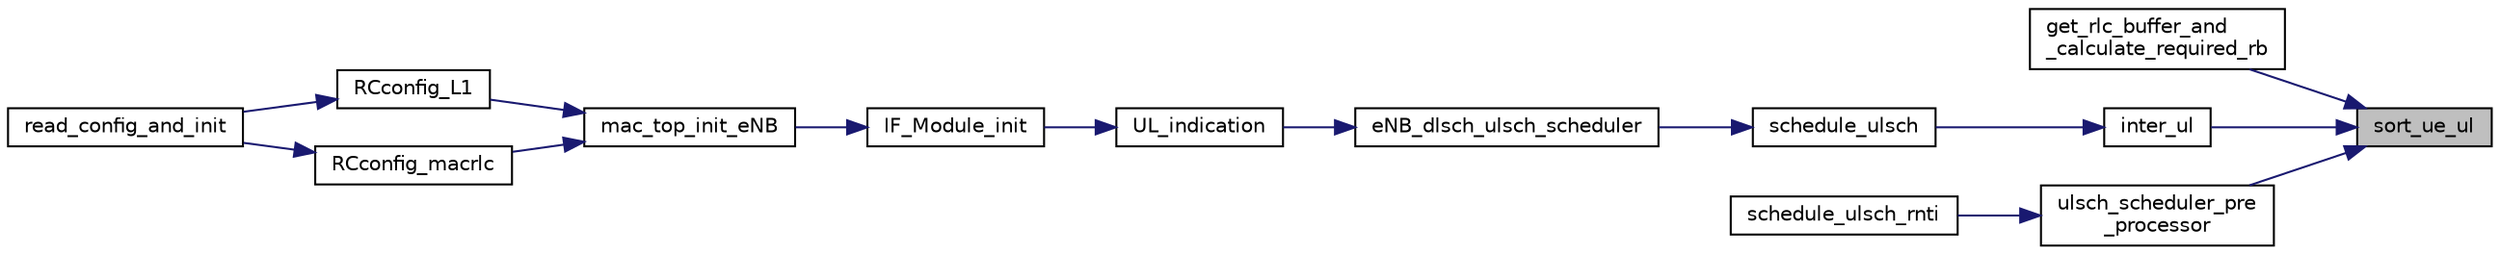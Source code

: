 digraph "sort_ue_ul"
{
 // LATEX_PDF_SIZE
  edge [fontname="Helvetica",fontsize="10",labelfontname="Helvetica",labelfontsize="10"];
  node [fontname="Helvetica",fontsize="10",shape=record];
  rankdir="RL";
  Node1 [label="sort_ue_ul",height=0.2,width=0.4,color="black", fillcolor="grey75", style="filled", fontcolor="black",tooltip=" "];
  Node1 -> Node2 [dir="back",color="midnightblue",fontsize="10",style="solid",fontname="Helvetica"];
  Node2 [label="get_rlc_buffer_and\l_calculate_required_rb",height=0.2,width=0.4,color="black", fillcolor="white", style="filled",URL="$eNB__scheduler__ulsch_8c.html#a2b752f3a65c344ac269a8f699887a944",tooltip=" "];
  Node1 -> Node3 [dir="back",color="midnightblue",fontsize="10",style="solid",fontname="Helvetica"];
  Node3 [label="inter_ul",height=0.2,width=0.4,color="black", fillcolor="white", style="filled",URL="$group____mac.html#ga5acd1c6a075210ea3f1759c977dd9574",tooltip="這是本論文最重要的函式之一，負責處理uplink 的slice isolation和resource sharing 的運算處理。"];
  Node3 -> Node4 [dir="back",color="midnightblue",fontsize="10",style="solid",fontname="Helvetica"];
  Node4 [label="schedule_ulsch",height=0.2,width=0.4,color="black", fillcolor="white", style="filled",URL="$group____mac.html#ga8b96ae9e7064bd69159f7bc41f2aaba5",tooltip="top ULSCH Scheduling for TDD (config 1-6)."];
  Node4 -> Node5 [dir="back",color="midnightblue",fontsize="10",style="solid",fontname="Helvetica"];
  Node5 [label="eNB_dlsch_ulsch_scheduler",height=0.2,width=0.4,color="black", fillcolor="white", style="filled",URL="$group____mac.html#ga2a3ebd99050898af5b0f5ff9c9785897",tooltip=" "];
  Node5 -> Node6 [dir="back",color="midnightblue",fontsize="10",style="solid",fontname="Helvetica"];
  Node6 [label="UL_indication",height=0.2,width=0.4,color="black", fillcolor="white", style="filled",URL="$IF__Module_8h.html#a0e2ef22a02b2c6683ab06f6d53f92e4d",tooltip=" "];
  Node6 -> Node7 [dir="back",color="midnightblue",fontsize="10",style="solid",fontname="Helvetica"];
  Node7 [label="IF_Module_init",height=0.2,width=0.4,color="black", fillcolor="white", style="filled",URL="$IF__Module_8h.html#a889f718a2d163ae240f8aa0732d35a81",tooltip=" "];
  Node7 -> Node8 [dir="back",color="midnightblue",fontsize="10",style="solid",fontname="Helvetica"];
  Node8 [label="mac_top_init_eNB",height=0.2,width=0.4,color="black", fillcolor="white", style="filled",URL="$group____mac.html#ga7b366a80fdb7f92ef5b4418560f2c330",tooltip=" "];
  Node8 -> Node9 [dir="back",color="midnightblue",fontsize="10",style="solid",fontname="Helvetica"];
  Node9 [label="RCconfig_L1",height=0.2,width=0.4,color="black", fillcolor="white", style="filled",URL="$group____enb__app.html#gaf0a0b784f891b689029fdac80981bb48",tooltip=" "];
  Node9 -> Node10 [dir="back",color="midnightblue",fontsize="10",style="solid",fontname="Helvetica"];
  Node10 [label="read_config_and_init",height=0.2,width=0.4,color="black", fillcolor="white", style="filled",URL="$group____enb__app.html#gafd8182cd803334f6a7df61898dc81389",tooltip=" "];
  Node8 -> Node11 [dir="back",color="midnightblue",fontsize="10",style="solid",fontname="Helvetica"];
  Node11 [label="RCconfig_macrlc",height=0.2,width=0.4,color="black", fillcolor="white", style="filled",URL="$group____enb__app.html#gad938d81629b25898f7beb6f9c854846b",tooltip=" "];
  Node11 -> Node10 [dir="back",color="midnightblue",fontsize="10",style="solid",fontname="Helvetica"];
  Node1 -> Node12 [dir="back",color="midnightblue",fontsize="10",style="solid",fontname="Helvetica"];
  Node12 [label="ulsch_scheduler_pre\l_processor",height=0.2,width=0.4,color="black", fillcolor="white", style="filled",URL="$group____mac.html#ga9b0d9fce88877cda3f402198e12e80e1",tooltip="ULSCH PRE_PROCESSOR."];
  Node12 -> Node13 [dir="back",color="midnightblue",fontsize="10",style="solid",fontname="Helvetica"];
  Node13 [label="schedule_ulsch_rnti",height=0.2,width=0.4,color="black", fillcolor="white", style="filled",URL="$group____mac.html#ga2dee5c794a1e2e0b49f729119f74ffae",tooltip="ULSCH Scheduling per RNTI."];
}
